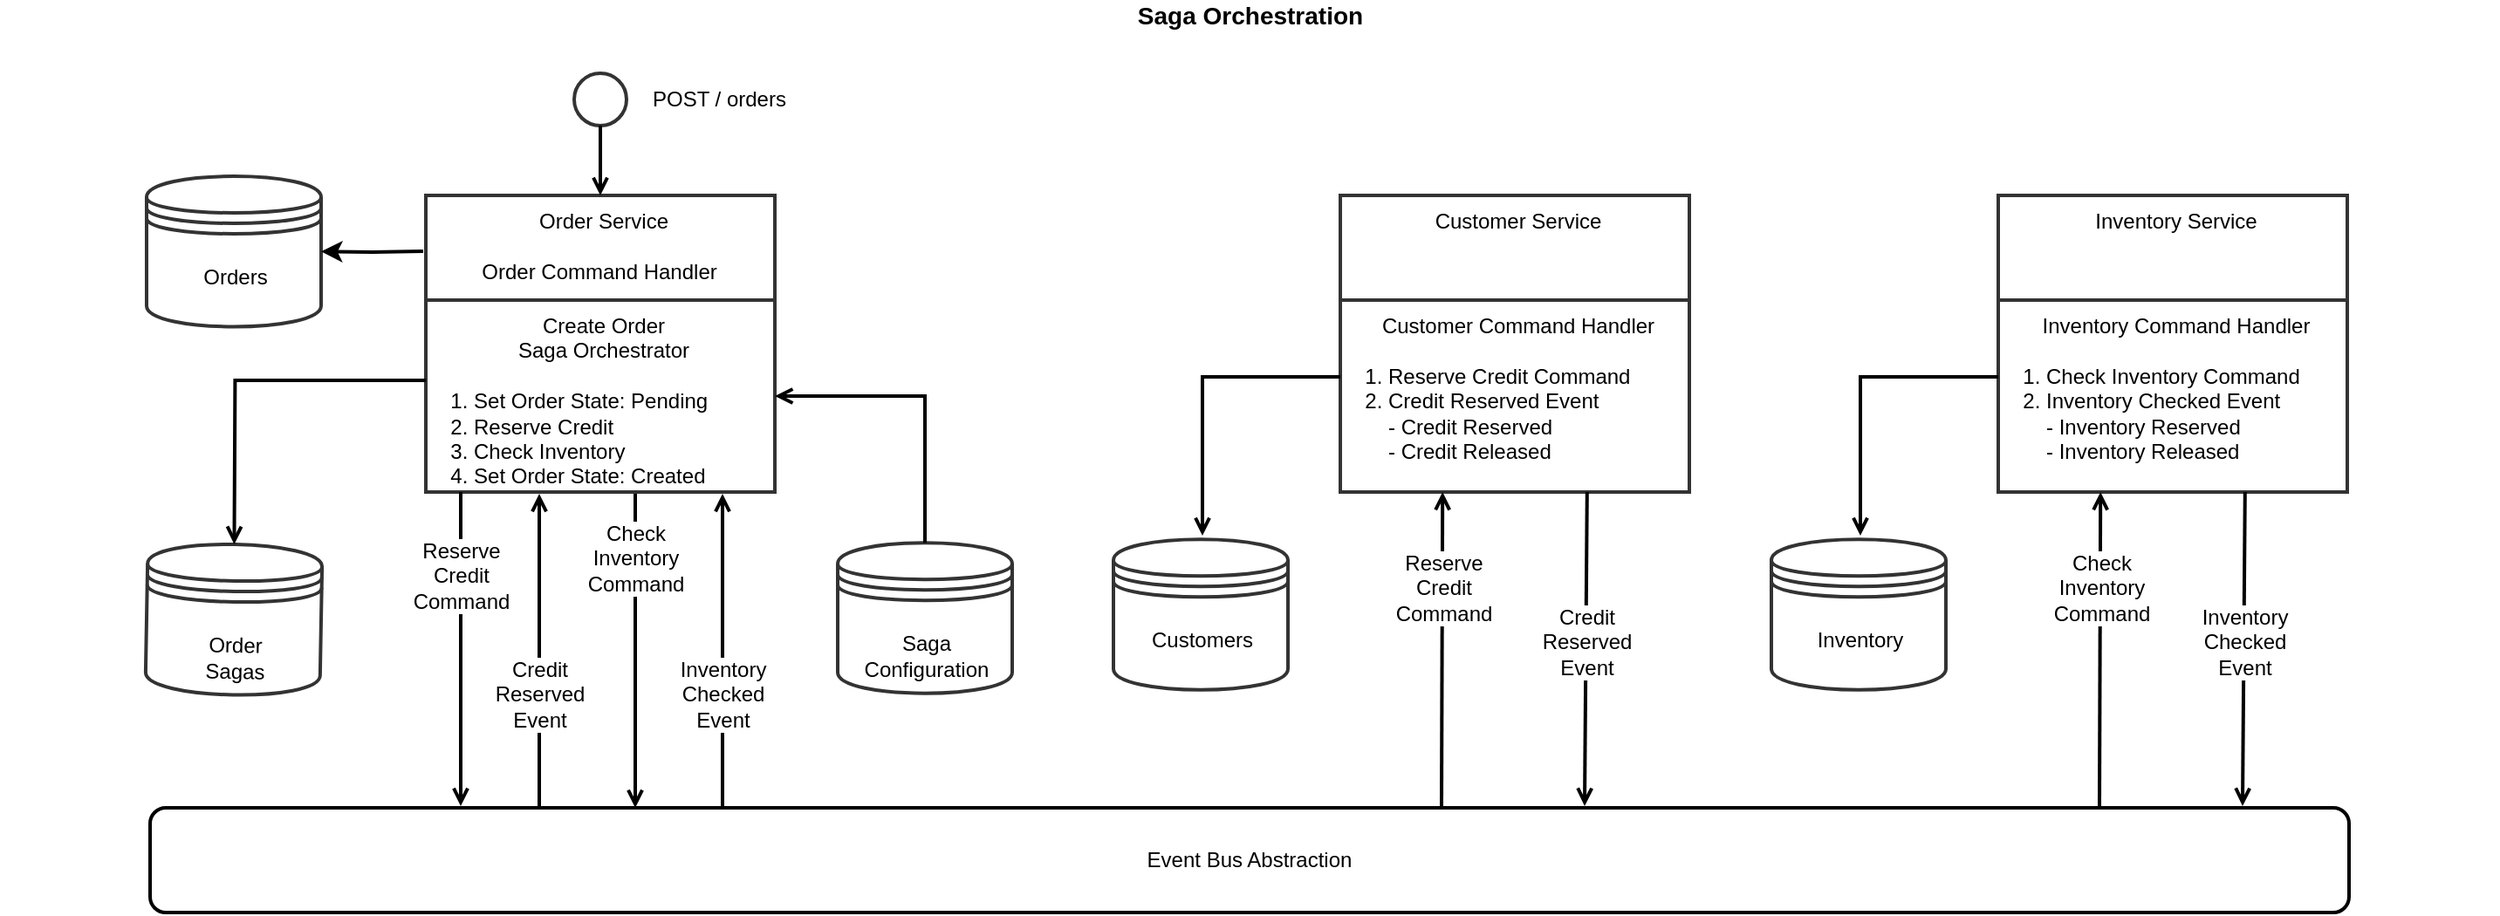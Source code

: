 <mxfile version="17.1.3" type="device"><diagram id="q7bKfNmOnfMJXmfTkaWX" name="Page-1"><mxGraphModel dx="1022" dy="577" grid="1" gridSize="10" guides="1" tooltips="1" connect="1" arrows="1" fold="1" page="1" pageScale="1" pageWidth="850" pageHeight="1100" math="0" shadow="0"><root><mxCell id="0"/><mxCell id="1" parent="0"/><mxCell id="uRNP_jiMJINijKIr2q31-1" value="&lt;div style='width: 189.0px;height:auto;word-break: break-word;'&gt;&lt;div align=&quot;center&quot;&gt;&lt;span style=&quot;text-decoration:none;font-size:12px;font-family:Arial; line-height: 0;&quot;&gt;&lt;span style=&quot;text-decoration:none; line-height: normal;&quot;&gt;Order Service&lt;/span&gt;&lt;/span&gt;&lt;/div&gt;&lt;/div&gt;" style="shape=rect;shadow=0;strokeWidth=2;fillColor=#FFFFFF;strokeColor=#333333;opacity=100.0;html=1;nl2Br=0;verticalAlign=top;align=center;spacingLeft=4.0;spacingRight=0;spacingTop=1.0;spacingBottom=8;whiteSpace=wrap;gliffyId=0;" vertex="1" parent="1"><mxGeometry x="248" y="135" width="200" height="60" as="geometry"/></mxCell><mxCell id="uRNP_jiMJINijKIr2q31-2" value="&lt;div style='width: 189.0px;height:auto;word-break: break-word;'&gt;&lt;div align=&quot;center&quot;&gt;&lt;span style=&quot;text-decoration:none;font-size:12px;font-family:Arial; line-height: 0;&quot;&gt;&lt;span style=&quot;text-decoration:none; line-height: normal;&quot;&gt;Create Order&lt;/span&gt;&lt;/span&gt;&lt;/div&gt;&lt;div align=&quot;center&quot;&gt;&lt;span style=&quot;text-decoration:none;font-size:12px;font-family:Arial; line-height: 0;&quot;&gt;&lt;span style=&quot;text-decoration:none; line-height: normal;&quot;&gt;Saga Orchestrator&lt;/span&gt;&lt;/span&gt;&lt;/div&gt;&lt;div align=&quot;center&quot;&gt;&lt;span style=&quot;text-decoration:none; line-height: normal;&quot;&gt;&amp;nbsp;&lt;/span&gt;&lt;/div&gt;&lt;div align=&quot;left&quot;&gt;&lt;span style=&quot; line-height: normal;&quot;&gt;&amp;nbsp; 1. Set Order State: Pending&lt;/span&gt;&lt;/div&gt;&lt;div align=&quot;left&quot;&gt;&lt;span style=&quot; line-height: normal;&quot;&gt;&amp;nbsp; 2. Reserve Credit&lt;/span&gt;&lt;/div&gt;&lt;div align=&quot;left&quot;&gt;&lt;span style=&quot; line-height: normal;&quot;&gt;&amp;nbsp; 3. Check Inventory&lt;/span&gt;&lt;/div&gt;&lt;div align=&quot;left&quot;&gt;&lt;span style=&quot; line-height: normal;&quot;&gt;&amp;nbsp; 4. Set Order State: Created&lt;/span&gt;&lt;/div&gt;&lt;div align=&quot;center&quot;&gt;&lt;/div&gt;&lt;/div&gt;" style="shape=rect;shadow=0;strokeWidth=2;fillColor=#FFFFFF;strokeColor=#333333;opacity=100.0;html=1;nl2Br=0;verticalAlign=top;align=center;spacingLeft=4.0;spacingRight=0;spacingTop=1.0;spacingBottom=8;whiteSpace=wrap;gliffyId=2;" vertex="1" parent="1"><mxGeometry x="248" y="195" width="200" height="110" as="geometry"/></mxCell><mxCell id="uRNP_jiMJINijKIr2q31-3" style="shape=ellipse;perimeter=ellipsePerimeter;shadow=0;strokeWidth=2;fillColor=#FFFFFF;strokeColor=#333333;opacity=100.0;gliffyId=5;" vertex="1" parent="1"><mxGeometry x="333" y="65" width="30" height="30" as="geometry"/></mxCell><mxCell id="uRNP_jiMJINijKIr2q31-4" style="shape=filledEdge;strokeWidth=2;strokeColor=#000000;fillColor=none;startArrow=none;startFill=0;startSize=6;endArrow=open;endFill=0;endSize=6;rounded=0;gliffyId=7;edgeStyle=orthogonalEdgeStyle;" edge="1" parent="1" source="uRNP_jiMJINijKIr2q31-3" target="uRNP_jiMJINijKIr2q31-1"><mxGeometry width="1" height="37" relative="1" as="geometry"><Array as="points"><mxPoint x="348" y="95"/><mxPoint x="348" y="135"/></Array></mxGeometry></mxCell><mxCell id="uRNP_jiMJINijKIr2q31-5" value="&lt;div style='width: 87.0px;height:auto;word-break: break-word;'&gt;&lt;div align=&quot;left&quot;&gt;&lt;span style=&quot;font-size:12px;font-family:Arial; line-height: 0;&quot;&gt;&lt;span style=&quot; line-height: normal;&quot;&gt;POST / orders&lt;/span&gt;&lt;/span&gt;&lt;/div&gt;&lt;/div&gt;" style="text;html=1;nl2Br=0;html=1;nl2Br=0;verticalAlign=middle;align=left;spacingLeft=0.0;spacingRight=0;whiteSpace=wrap;gliffyId=9;" vertex="1" parent="1"><mxGeometry x="375.5" y="73" width="90" height="14" as="geometry"/></mxCell><mxCell id="uRNP_jiMJINijKIr2q31-6" value="&lt;div style='width: 93.0px;height:auto;word-break: break-word;'&gt;&lt;div align=&quot;center&quot;&gt;&lt;span style=&quot;text-decoration:none;font-size:12px;font-family:Arial; line-height: 0;&quot;&gt;&lt;span style=&quot;text-decoration:none; line-height: normal;&quot;&gt;&amp;nbsp;&lt;/span&gt;&lt;/span&gt;&lt;/div&gt;&lt;div align=&quot;center&quot;&gt;&lt;span style=&quot;text-decoration:none;font-size:12px;font-family:Arial; line-height: 0;&quot;&gt;&lt;span style=&quot;text-decoration:none; line-height: normal;&quot;&gt;Saga Configuration&lt;/span&gt;&lt;/span&gt;&lt;/div&gt;&lt;/div&gt;" style="shape=datastore;shadow=0;strokeWidth=2;fillColor=#FFFFFF;strokeColor=#333333;opacity=100.0;html=1;nl2Br=0;verticalAlign=middle;align=center;spacingLeft=2.0;spacingRight=0;whiteSpace=wrap;gliffyId=13;" vertex="1" parent="1"><mxGeometry x="484" y="334.105" width="100" height="86.25" as="geometry"/></mxCell><mxCell id="uRNP_jiMJINijKIr2q31-7" value="&lt;div style='width: 93.0px;height:auto;word-break: break-word;'&gt;&lt;div align=&quot;center&quot;&gt;&lt;span style=&quot;text-decoration:none;font-size:12px;font-family:Arial; line-height: 0;&quot;&gt;&lt;span style=&quot;text-decoration:none; line-height: normal;&quot;&gt;&amp;nbsp;&lt;/span&gt;&lt;/span&gt;&lt;/div&gt;&lt;div align=&quot;center&quot;&gt;&lt;span style=&quot;text-decoration:none;font-size:12px;font-family:Arial; line-height: 0;&quot;&gt;&lt;span style=&quot;text-decoration:none; line-height: normal;&quot;&gt;Order&lt;/span&gt;&lt;/span&gt;&lt;/div&gt;&lt;div align=&quot;center&quot;&gt;&lt;span style=&quot;text-decoration:none;font-size:12px;font-family:Arial; line-height: 0;&quot;&gt;&lt;span style=&quot;text-decoration:none; line-height: normal;&quot;&gt;Sagas&lt;/span&gt;&lt;/span&gt;&lt;/div&gt;&lt;/div&gt;" style="shape=datastore;shadow=0;strokeWidth=2;fillColor=#FFFFFF;strokeColor=#333333;opacity=100.0;rotation=1.032;html=1;nl2Br=0;verticalAlign=middle;align=center;spacingLeft=2.0;spacingRight=0;whiteSpace=wrap;gliffyId=20;" vertex="1" parent="1"><mxGeometry x="88" y="335" width="100" height="86.25" as="geometry"/></mxCell><mxCell id="uRNP_jiMJINijKIr2q31-9" style="shape=filledEdge;strokeWidth=2;strokeColor=#000000;fillColor=none;startArrow=none;startFill=0;startSize=6;endArrow=open;endFill=0;endSize=6;rounded=0;html=1;nl2Br=0;gliffyId=27;edgeStyle=orthogonalEdgeStyle;" edge="1" parent="1" source="uRNP_jiMJINijKIr2q31-2"><mxGeometry width="2" height="165" relative="1" as="geometry"><mxPoint x="268" y="485" as="targetPoint"/><Array as="points"><mxPoint x="268" y="305"/></Array></mxGeometry></mxCell><mxCell id="uRNP_jiMJINijKIr2q31-10" value="&lt;div style='width: 66.356px;height:auto;word-break: break-word;'&gt;&lt;div align=&quot;center&quot;&gt;&lt;span style=&quot;font-size:12px;font-family:Arial; line-height: 0;&quot;&gt;&lt;span style=&quot; line-height: normal;&quot;&gt;Reserve&lt;/span&gt;&lt;/span&gt;&lt;/div&gt;&lt;div align=&quot;center&quot;&gt;&lt;span style=&quot;font-size:12px;font-family:Arial; line-height: 0;&quot;&gt;&lt;span style=&quot; line-height: normal;&quot;&gt;Credit&lt;/span&gt;&lt;/span&gt;&lt;/div&gt;&lt;div align=&quot;center&quot;&gt;&lt;span style=&quot;font-size:12px;font-family:Arial; line-height: 0;&quot;&gt;&lt;span style=&quot; line-height: normal;&quot;&gt;Command&lt;/span&gt;&lt;/span&gt;&lt;/div&gt;&lt;/div&gt;" style="text;html=1;nl2Br=0;labelBackgroundColor=#FFFFFF;html=1;nl2Br=0;verticalAlign=middle;align=center;spacingLeft=0.0;spacingRight=0;gliffyId=28;" vertex="1" parent="uRNP_jiMJINijKIr2q31-9"><mxGeometry x="-0.467" relative="1" as="geometry"><mxPoint as="offset"/></mxGeometry></mxCell><mxCell id="uRNP_jiMJINijKIr2q31-11" style="shape=filledEdge;strokeWidth=2;strokeColor=#000000;fillColor=none;startArrow=open;startFill=0;startSize=6;endArrow=none;endFill=0;endSize=6;rounded=0;html=1;nl2Br=0;gliffyId=30;edgeStyle=orthogonalEdgeStyle;" edge="1" parent="1"><mxGeometry width="2" height="165" relative="1" as="geometry"><mxPoint x="313" y="306" as="sourcePoint"/><mxPoint x="313" y="486" as="targetPoint"/></mxGeometry></mxCell><mxCell id="uRNP_jiMJINijKIr2q31-12" value="&lt;div style='width: 62.362px;height:auto;word-break: break-word;'&gt;&lt;div align=&quot;center&quot;&gt;&lt;span style=&quot;font-size:12px;font-family:Arial; line-height: 0;&quot;&gt;&lt;span style=&quot; line-height: normal;&quot;&gt;Credit&lt;/span&gt;&lt;/span&gt;&lt;/div&gt;&lt;div align=&quot;center&quot;&gt;&lt;span style=&quot;font-size:12px;font-family:Arial; line-height: 0;&quot;&gt;&lt;span style=&quot; line-height: normal;&quot;&gt;Reserved&lt;/span&gt;&lt;/span&gt;&lt;/div&gt;&lt;div align=&quot;center&quot;&gt;&lt;span style=&quot;font-size:12px;font-family:Arial; line-height: 0;&quot;&gt;&lt;span style=&quot; line-height: normal;&quot;&gt;Event&lt;/span&gt;&lt;/span&gt;&lt;/div&gt;&lt;/div&gt;" style="text;html=1;nl2Br=0;labelBackgroundColor=#FFFFFF;html=1;nl2Br=0;verticalAlign=middle;align=center;spacingLeft=0.0;spacingRight=0;gliffyId=31;" vertex="1" parent="uRNP_jiMJINijKIr2q31-11"><mxGeometry x="0.278" relative="1" as="geometry"><mxPoint as="offset"/></mxGeometry></mxCell><mxCell id="uRNP_jiMJINijKIr2q31-13" style="shape=filledEdge;strokeWidth=2;strokeColor=#000000;fillColor=none;startArrow=none;startFill=0;startSize=6;endArrow=open;endFill=0;endSize=6;rounded=0;html=1;nl2Br=0;gliffyId=55;edgeStyle=orthogonalEdgeStyle;" edge="1" parent="1"><mxGeometry width="2" height="165" relative="1" as="geometry"><mxPoint x="368" y="306" as="sourcePoint"/><mxPoint x="368" y="486" as="targetPoint"/></mxGeometry></mxCell><mxCell id="uRNP_jiMJINijKIr2q31-14" value="&lt;div style='width: 66.356px;height:auto;word-break: break-word;'&gt;&lt;div align=&quot;center&quot;&gt;&lt;span style=&quot;font-size:12px;font-family:Arial; line-height: 0;&quot;&gt;&lt;span style=&quot; line-height: normal;&quot;&gt;Check&lt;/span&gt;&lt;/span&gt;&lt;/div&gt;&lt;div align=&quot;center&quot;&gt;&lt;span style=&quot;font-size:12px;font-family:Arial; line-height: 0;&quot;&gt;&lt;span style=&quot; line-height: normal;&quot;&gt;Inventory&lt;/span&gt;&lt;/span&gt;&lt;/div&gt;&lt;div align=&quot;center&quot;&gt;&lt;span style=&quot;font-size:12px;font-family:Arial; line-height: 0;&quot;&gt;&lt;span style=&quot; line-height: normal;&quot;&gt;Command&lt;/span&gt;&lt;/span&gt;&lt;/div&gt;&lt;/div&gt;" style="text;html=1;nl2Br=0;labelBackgroundColor=#FFFFFF;html=1;nl2Br=0;verticalAlign=middle;align=center;spacingLeft=0.0;spacingRight=0;gliffyId=56;" vertex="1" parent="uRNP_jiMJINijKIr2q31-13"><mxGeometry x="-0.589" relative="1" as="geometry"><mxPoint as="offset"/></mxGeometry></mxCell><mxCell id="uRNP_jiMJINijKIr2q31-15" style="shape=filledEdge;strokeWidth=2;strokeColor=#000000;fillColor=none;startArrow=open;startFill=0;startSize=6;endArrow=none;endFill=0;endSize=6;rounded=0;html=1;nl2Br=0;gliffyId=57;edgeStyle=orthogonalEdgeStyle;" edge="1" parent="1"><mxGeometry width="2" height="165" relative="1" as="geometry"><mxPoint x="418" y="306" as="sourcePoint"/><mxPoint x="418" y="486" as="targetPoint"/></mxGeometry></mxCell><mxCell id="uRNP_jiMJINijKIr2q31-16" value="&lt;div style='width: 60.362px;height:auto;word-break: break-word;'&gt;&lt;div align=&quot;center&quot;&gt;&lt;span style=&quot;font-size:12px;font-family:Arial; line-height: 0;&quot;&gt;&lt;span style=&quot; line-height: normal;&quot;&gt;Inventory&lt;/span&gt;&lt;/span&gt;&lt;/div&gt;&lt;div align=&quot;center&quot;&gt;&lt;span style=&quot;font-size:12px;font-family:Arial; line-height: 0;&quot;&gt;&lt;span style=&quot; line-height: normal;&quot;&gt;Checked&lt;/span&gt;&lt;/span&gt;&lt;/div&gt;&lt;div align=&quot;center&quot;&gt;&lt;span style=&quot;font-size:12px;font-family:Arial; line-height: 0;&quot;&gt;&lt;span style=&quot; line-height: normal;&quot;&gt;Event&lt;/span&gt;&lt;/span&gt;&lt;/div&gt;&lt;/div&gt;" style="text;html=1;nl2Br=0;labelBackgroundColor=#FFFFFF;html=1;nl2Br=0;verticalAlign=middle;align=center;spacingLeft=0.0;spacingRight=0;gliffyId=58;" vertex="1" parent="uRNP_jiMJINijKIr2q31-15"><mxGeometry x="0.278" relative="1" as="geometry"><mxPoint as="offset"/></mxGeometry></mxCell><mxCell id="uRNP_jiMJINijKIr2q31-17" value="&lt;div style='width: 189.0px;height:auto;word-break: break-word;'&gt;&lt;div align=&quot;center&quot;&gt;&lt;span style=&quot;text-decoration:none;font-size:12px;font-family:Arial; line-height: 0;&quot;&gt;&lt;span style=&quot;text-decoration:none; line-height: normal;&quot;&gt;Customer Service&lt;/span&gt;&lt;/span&gt;&lt;/div&gt;&lt;/div&gt;" style="shape=rect;shadow=0;strokeWidth=2;fillColor=#FFFFFF;strokeColor=#333333;opacity=100.0;html=1;nl2Br=0;verticalAlign=top;align=center;spacingLeft=4.0;spacingRight=0;spacingTop=1.0;spacingBottom=8;whiteSpace=wrap;gliffyId=59;" vertex="1" parent="1"><mxGeometry x="772" y="135" width="200" height="60" as="geometry"/></mxCell><mxCell id="uRNP_jiMJINijKIr2q31-18" value="&lt;div style='width: 189.0px;height:auto;word-break: break-word;'&gt;&lt;div align=&quot;center&quot;&gt;&lt;span style=&quot;text-decoration:none; line-height: normal;&quot;&gt;Customer Command Handler&lt;/span&gt;&lt;/div&gt;&lt;div align=&quot;center&quot;&gt;&lt;span style=&quot;text-decoration:none; line-height: normal;&quot;&gt;&amp;nbsp;&lt;/span&gt;&lt;/div&gt;&lt;div align=&quot;left&quot;&gt;&lt;span style=&quot; line-height: normal;&quot;&gt;&amp;nbsp; 1. Reserve Credit Command&lt;/span&gt;&lt;/div&gt;&lt;div align=&quot;left&quot;&gt;&lt;span style=&quot; line-height: normal;&quot;&gt;&amp;nbsp; 2. Credit Reserved Event&lt;/span&gt;&lt;span style=&quot;text-decoration:none; line-height: normal;&quot;&gt;&lt;br /&gt;&lt;/span&gt;&lt;/div&gt;&lt;div align=&quot;left&quot;&gt;&lt;span style=&quot; line-height: normal;&quot;&gt;&amp;nbsp; &amp;nbsp; &amp;nbsp; - Credit Reserved&lt;/span&gt;&lt;/div&gt;&lt;div align=&quot;left&quot;&gt;&lt;span style=&quot; line-height: normal;&quot;&gt;&amp;nbsp; &amp;nbsp; &amp;nbsp; - Credit Released&lt;/span&gt;&lt;/div&gt;&lt;div align=&quot;center&quot;&gt;&lt;/div&gt;&lt;/div&gt;" style="shape=rect;shadow=0;strokeWidth=2;fillColor=#FFFFFF;strokeColor=#333333;opacity=100.0;html=1;nl2Br=0;verticalAlign=top;align=center;spacingLeft=4.0;spacingRight=0;spacingTop=1.0;spacingBottom=8;whiteSpace=wrap;gliffyId=61;" vertex="1" parent="1"><mxGeometry x="772" y="195" width="200" height="110" as="geometry"/></mxCell><mxCell id="uRNP_jiMJINijKIr2q31-19" style="shape=filledEdge;strokeWidth=2;strokeColor=#000000;fillColor=none;startArrow=open;startFill=0;startSize=6;endArrow=none;endFill=0;endSize=6;rounded=0;html=1;nl2Br=0;gliffyId=63;exitX=0.293;exitY=1.0;exitPerimeter=0;" edge="1" parent="1" source="uRNP_jiMJINijKIr2q31-18"><mxGeometry width="4" height="180" relative="1" as="geometry"><mxPoint x="830" y="485" as="targetPoint"/><Array as="points"><mxPoint x="830.579" y="305"/></Array></mxGeometry></mxCell><mxCell id="uRNP_jiMJINijKIr2q31-20" value="&lt;div style='width: 66.356px;height:auto;word-break: break-word;'&gt;&lt;div align=&quot;center&quot;&gt;&lt;span style=&quot;font-size:12px;font-family:Arial; line-height: 0;&quot;&gt;&lt;span style=&quot; line-height: normal;&quot;&gt;Reserve&lt;/span&gt;&lt;/span&gt;&lt;/div&gt;&lt;div align=&quot;center&quot;&gt;&lt;span style=&quot;font-size:12px;font-family:Arial; line-height: 0;&quot;&gt;&lt;span style=&quot; line-height: normal;&quot;&gt;Credit&lt;/span&gt;&lt;/span&gt;&lt;/div&gt;&lt;div align=&quot;center&quot;&gt;&lt;span style=&quot;font-size:12px;font-family:Arial; line-height: 0;&quot;&gt;&lt;span style=&quot; line-height: normal;&quot;&gt;Command&lt;/span&gt;&lt;/span&gt;&lt;/div&gt;&lt;/div&gt;" style="text;html=1;nl2Br=0;labelBackgroundColor=#FFFFFF;html=1;nl2Br=0;verticalAlign=middle;align=center;spacingLeft=0.0;spacingRight=0;gliffyId=64;" vertex="1" parent="uRNP_jiMJINijKIr2q31-19"><mxGeometry x="-0.389" relative="1" as="geometry"><mxPoint as="offset"/></mxGeometry></mxCell><mxCell id="uRNP_jiMJINijKIr2q31-21" style="shape=filledEdge;strokeWidth=2;strokeColor=#000000;fillColor=none;startArrow=none;startFill=0;startSize=6;endArrow=open;endFill=0;endSize=6;rounded=0;html=1;nl2Br=0;gliffyId=65;exitX=0.707;exitY=1.0;exitPerimeter=0;" edge="1" parent="1" source="uRNP_jiMJINijKIr2q31-18"><mxGeometry width="7" height="176" relative="1" as="geometry"><mxPoint x="912" y="485" as="targetPoint"/><Array as="points"><mxPoint x="913.421" y="305"/></Array></mxGeometry></mxCell><mxCell id="uRNP_jiMJINijKIr2q31-22" value="&lt;div style='width: 62.362px;height:auto;word-break: break-word;'&gt;&lt;div align=&quot;center&quot;&gt;&lt;span style=&quot;font-size:12px;font-family:Arial; line-height: 0;&quot;&gt;&lt;span style=&quot; line-height: normal;&quot;&gt;Credit&lt;/span&gt;&lt;/span&gt;&lt;/div&gt;&lt;div align=&quot;center&quot;&gt;&lt;span style=&quot;font-size:12px;font-family:Arial; line-height: 0;&quot;&gt;&lt;span style=&quot; line-height: normal;&quot;&gt;Reserved&lt;/span&gt;&lt;/span&gt;&lt;/div&gt;&lt;div align=&quot;center&quot;&gt;&lt;span style=&quot;font-size:12px;font-family:Arial; line-height: 0;&quot;&gt;&lt;span style=&quot; line-height: normal;&quot;&gt;Event&lt;/span&gt;&lt;/span&gt;&lt;/div&gt;&lt;/div&gt;" style="text;html=1;nl2Br=0;labelBackgroundColor=#FFFFFF;html=1;nl2Br=0;verticalAlign=middle;align=center;spacingLeft=0.0;spacingRight=0;gliffyId=66;" vertex="1" parent="uRNP_jiMJINijKIr2q31-21"><mxGeometry x="-0.044" relative="1" as="geometry"><mxPoint as="offset"/></mxGeometry></mxCell><mxCell id="uRNP_jiMJINijKIr2q31-23" value="&lt;div style='width: 93.0px;height:auto;word-break: break-word;'&gt;&lt;div align=&quot;center&quot;&gt;&lt;span style=&quot;font-size:12px;font-family:Arial; line-height: normal;&quot;&gt;Customers&lt;span style=&quot;text-decoration:none; line-height: normal;&quot;&gt;&lt;br /&gt;&lt;/span&gt;&lt;/span&gt;&lt;/div&gt;&lt;/div&gt;" style="shape=datastore;shadow=0;strokeWidth=2;fillColor=#FFFFFF;strokeColor=#333333;opacity=100.0;html=1;nl2Br=0;verticalAlign=middle;align=center;spacingLeft=2.0;spacingRight=0;whiteSpace=wrap;gliffyId=68;" vertex="1" parent="1"><mxGeometry x="642" y="332.105" width="100" height="86.25" as="geometry"/></mxCell><mxCell id="uRNP_jiMJINijKIr2q31-24" style="shape=filledEdge;strokeWidth=2;strokeColor=#000000;fillColor=none;startArrow=none;startFill=0;startSize=6;endArrow=open;endFill=0;endSize=6;rounded=0;gliffyId=71;edgeStyle=orthogonalEdgeStyle;" edge="1" parent="1" source="uRNP_jiMJINijKIr2q31-18"><mxGeometry width="108" height="101" relative="1" as="geometry"><mxPoint x="693" y="330" as="targetPoint"/><Array as="points"><mxPoint x="772" y="239"/><mxPoint x="692.676" y="239"/></Array></mxGeometry></mxCell><mxCell id="uRNP_jiMJINijKIr2q31-25" style="shape=filledEdge;strokeWidth=2;strokeColor=#000000;fillColor=none;startArrow=none;startFill=0;startSize=6;endArrow=open;endFill=0;endSize=6;rounded=0;gliffyId=72;edgeStyle=orthogonalEdgeStyle;" edge="1" parent="1" source="uRNP_jiMJINijKIr2q31-2" target="uRNP_jiMJINijKIr2q31-7"><mxGeometry width="108" height="101" relative="1" as="geometry"><Array as="points"><mxPoint x="248" y="241"/><mxPoint x="138.676" y="241"/><mxPoint x="138.676" y="335.006"/></Array></mxGeometry></mxCell><mxCell id="uRNP_jiMJINijKIr2q31-26" value="&lt;div style='width: 93.0px;height:auto;word-break: break-word;'&gt;&lt;div align=&quot;center&quot;&gt;&lt;span style=&quot;font-size:12px;font-family:Arial; line-height: normal;&quot;&gt;Orders&lt;span style=&quot;text-decoration:none; line-height: normal;&quot;&gt;&lt;br /&gt;&lt;/span&gt;&lt;/span&gt;&lt;/div&gt;&lt;/div&gt;" style="shape=datastore;shadow=0;strokeWidth=2;fillColor=#FFFFFF;strokeColor=#333333;opacity=100.0;html=1;nl2Br=0;verticalAlign=middle;align=center;spacingLeft=2.0;spacingRight=0;whiteSpace=wrap;gliffyId=74;" vertex="1" parent="1"><mxGeometry x="87.997" y="124" width="100" height="86.25" as="geometry"/></mxCell><mxCell id="uRNP_jiMJINijKIr2q31-28" value="&lt;div style='width: 189.0px;height:auto;word-break: break-word;'&gt;&lt;div align=&quot;center&quot;&gt;&lt;span style=&quot;text-decoration:none;font-size:12px;font-family:Arial; line-height: 0;&quot;&gt;&lt;span style=&quot;text-decoration:none; line-height: normal;&quot;&gt;Inventory Service&lt;/span&gt;&lt;/span&gt;&lt;/div&gt;&lt;/div&gt;" style="shape=rect;shadow=0;strokeWidth=2;fillColor=#FFFFFF;strokeColor=#333333;opacity=100.0;html=1;nl2Br=0;verticalAlign=top;align=center;spacingLeft=4.0;spacingRight=0;spacingTop=1.0;spacingBottom=8;whiteSpace=wrap;gliffyId=90;" vertex="1" parent="1"><mxGeometry x="1149" y="135" width="200" height="60" as="geometry"/></mxCell><mxCell id="uRNP_jiMJINijKIr2q31-29" value="&lt;div style='width: 189.0px;height:auto;word-break: break-word;'&gt;&lt;div align=&quot;center&quot;&gt;&lt;span style=&quot;text-decoration:none; line-height: normal;&quot;&gt;Inventory Command Handler&lt;/span&gt;&lt;/div&gt;&lt;div align=&quot;center&quot;&gt;&lt;span style=&quot;text-decoration:none; line-height: normal;&quot;&gt;&amp;nbsp;&lt;/span&gt;&lt;/div&gt;&lt;div align=&quot;left&quot;&gt;&lt;span style=&quot; line-height: normal;&quot;&gt;&amp;nbsp; 1. Check Inventory Command&lt;/span&gt;&lt;/div&gt;&lt;div align=&quot;left&quot;&gt;&lt;span style=&quot; line-height: normal;&quot;&gt;&amp;nbsp; 2. Inventory Checked Event&lt;/span&gt;&lt;span style=&quot;text-decoration:none; line-height: normal;&quot;&gt;&lt;br /&gt;&lt;/span&gt;&lt;/div&gt;&lt;div align=&quot;left&quot;&gt;&lt;span style=&quot; line-height: normal;&quot;&gt;&amp;nbsp; &amp;nbsp; &amp;nbsp; - Inventory Reserved&lt;/span&gt;&lt;/div&gt;&lt;div align=&quot;left&quot;&gt;&lt;span style=&quot; line-height: normal;&quot;&gt;&amp;nbsp; &amp;nbsp; &amp;nbsp; - Inventory Released&lt;/span&gt;&lt;/div&gt;&lt;div align=&quot;center&quot;&gt;&lt;/div&gt;&lt;/div&gt;" style="shape=rect;shadow=0;strokeWidth=2;fillColor=#FFFFFF;strokeColor=#333333;opacity=100.0;html=1;nl2Br=0;verticalAlign=top;align=center;spacingLeft=4.0;spacingRight=0;spacingTop=1.0;spacingBottom=8;whiteSpace=wrap;gliffyId=88;" vertex="1" parent="1"><mxGeometry x="1149" y="195" width="200" height="110" as="geometry"/></mxCell><mxCell id="uRNP_jiMJINijKIr2q31-30" style="shape=filledEdge;strokeWidth=2;strokeColor=#000000;fillColor=none;startArrow=open;startFill=0;startSize=6;endArrow=none;endFill=0;endSize=6;rounded=0;html=1;nl2Br=0;gliffyId=86;exitX=0.293;exitY=1.0;exitPerimeter=0;" edge="1" parent="1" source="uRNP_jiMJINijKIr2q31-29"><mxGeometry width="4" height="180" relative="1" as="geometry"><mxPoint x="1207" y="485" as="targetPoint"/><Array as="points"><mxPoint x="1207.579" y="305"/></Array></mxGeometry></mxCell><mxCell id="uRNP_jiMJINijKIr2q31-31" value="&lt;div style='width: 66.356px;height:auto;word-break: break-word;'&gt;&lt;div align=&quot;center&quot;&gt;&lt;span style=&quot;font-size:12px;font-family:Arial; line-height: 0;&quot;&gt;&lt;span style=&quot; line-height: normal;&quot;&gt;Check&lt;/span&gt;&lt;/span&gt;&lt;/div&gt;&lt;div align=&quot;center&quot;&gt;&lt;span style=&quot;font-size:12px;font-family:Arial; line-height: 0;&quot;&gt;&lt;span style=&quot; line-height: normal;&quot;&gt;Inventory&lt;/span&gt;&lt;/span&gt;&lt;/div&gt;&lt;div align=&quot;center&quot;&gt;&lt;span style=&quot;font-size:12px;font-family:Arial; line-height: 0;&quot;&gt;&lt;span style=&quot; line-height: normal;&quot;&gt;Command&lt;/span&gt;&lt;/span&gt;&lt;/div&gt;&lt;/div&gt;" style="text;html=1;nl2Br=0;labelBackgroundColor=#FFFFFF;html=1;nl2Br=0;verticalAlign=middle;align=center;spacingLeft=0.0;spacingRight=0;gliffyId=87;" vertex="1" parent="uRNP_jiMJINijKIr2q31-30"><mxGeometry x="-0.389" relative="1" as="geometry"><mxPoint as="offset"/></mxGeometry></mxCell><mxCell id="uRNP_jiMJINijKIr2q31-32" style="shape=filledEdge;strokeWidth=2;strokeColor=#000000;fillColor=none;startArrow=none;startFill=0;startSize=6;endArrow=open;endFill=0;endSize=6;rounded=0;html=1;nl2Br=0;gliffyId=84;exitX=0.707;exitY=1.0;exitPerimeter=0;" edge="1" parent="1" source="uRNP_jiMJINijKIr2q31-29"><mxGeometry width="7" height="176" relative="1" as="geometry"><mxPoint x="1289" y="485" as="targetPoint"/><Array as="points"><mxPoint x="1290.421" y="305"/></Array></mxGeometry></mxCell><mxCell id="uRNP_jiMJINijKIr2q31-33" value="&lt;div style='width: 60.362px;height:auto;word-break: break-word;'&gt;&lt;div align=&quot;center&quot;&gt;&lt;span style=&quot;font-size:12px;font-family:Arial; line-height: 0;&quot;&gt;&lt;span style=&quot; line-height: normal;&quot;&gt;Inventory&lt;/span&gt;&lt;/span&gt;&lt;/div&gt;&lt;div align=&quot;center&quot;&gt;&lt;span style=&quot;font-size:12px;font-family:Arial; line-height: 0;&quot;&gt;&lt;span style=&quot; line-height: normal;&quot;&gt;Checked&lt;/span&gt;&lt;/span&gt;&lt;/div&gt;&lt;div align=&quot;center&quot;&gt;&lt;span style=&quot;font-size:12px;font-family:Arial; line-height: 0;&quot;&gt;&lt;span style=&quot; line-height: normal;&quot;&gt;Event&lt;/span&gt;&lt;/span&gt;&lt;/div&gt;&lt;/div&gt;" style="text;html=1;nl2Br=0;labelBackgroundColor=#FFFFFF;html=1;nl2Br=0;verticalAlign=middle;align=center;spacingLeft=0.0;spacingRight=0;gliffyId=85;" vertex="1" parent="uRNP_jiMJINijKIr2q31-32"><mxGeometry x="-0.044" relative="1" as="geometry"><mxPoint as="offset"/></mxGeometry></mxCell><mxCell id="uRNP_jiMJINijKIr2q31-34" value="&lt;div style='width: 93.0px;height:auto;word-break: break-word;'&gt;&lt;div align=&quot;center&quot;&gt;&lt;span style=&quot;font-size:12px;font-family:Arial; line-height: normal;&quot;&gt;Inventory&lt;span style=&quot;text-decoration:none; line-height: normal;&quot;&gt;&lt;br /&gt;&lt;/span&gt;&lt;/span&gt;&lt;/div&gt;&lt;/div&gt;" style="shape=datastore;shadow=0;strokeWidth=2;fillColor=#FFFFFF;strokeColor=#333333;opacity=100.0;html=1;nl2Br=0;verticalAlign=middle;align=center;spacingLeft=2.0;spacingRight=0;whiteSpace=wrap;gliffyId=82;" vertex="1" parent="1"><mxGeometry x="1019" y="332.105" width="100" height="86.25" as="geometry"/></mxCell><mxCell id="uRNP_jiMJINijKIr2q31-35" style="shape=filledEdge;strokeWidth=2;strokeColor=#000000;fillColor=none;startArrow=none;startFill=0;startSize=6;endArrow=open;endFill=0;endSize=6;rounded=0;gliffyId=81;edgeStyle=orthogonalEdgeStyle;" edge="1" parent="1" source="uRNP_jiMJINijKIr2q31-29"><mxGeometry width="108" height="101" relative="1" as="geometry"><mxPoint x="1070" y="330" as="targetPoint"/><Array as="points"><mxPoint x="1149" y="239"/><mxPoint x="1069.676" y="239"/></Array></mxGeometry></mxCell><mxCell id="uRNP_jiMJINijKIr2q31-40" style="edgeStyle=orthogonalEdgeStyle;rounded=0;orthogonalLoop=1;jettySize=auto;html=1;entryX=1;entryY=0.5;entryDx=0;entryDy=0;exitX=0;exitY=0.25;exitDx=0;exitDy=0;strokeWidth=2;" edge="1" parent="1" target="uRNP_jiMJINijKIr2q31-26"><mxGeometry relative="1" as="geometry"><mxPoint x="246.5" y="167" as="sourcePoint"/></mxGeometry></mxCell><mxCell id="uRNP_jiMJINijKIr2q31-36" value="&lt;div style='width: 198.0px;height:auto;word-break: break-word;'&gt;&lt;div align=&quot;center&quot;&gt;&lt;span style=&quot;font-size:12px;font-family:Arial; line-height: 0;&quot;&gt;&lt;span style=&quot; line-height: normal;&quot;&gt;Order Command Handler&lt;/span&gt;&lt;/span&gt;&lt;/div&gt;&lt;/div&gt;" style="text;html=1;nl2Br=0;html=1;nl2Br=0;verticalAlign=middle;align=center;spacingLeft=0.0;spacingRight=0;whiteSpace=wrap;gliffyId=93;" vertex="1" parent="1"><mxGeometry x="246.5" y="171.5" width="201" height="14" as="geometry"/></mxCell><mxCell id="uRNP_jiMJINijKIr2q31-37" value="&lt;div style='width: 1428.0px;height:auto;word-break: break-word;'&gt;&lt;div align=&quot;center&quot;&gt;&lt;span style=&quot;font-weight:bold;font-size:14px;font-family:Arial; line-height: 0;&quot;&gt;&lt;span style=&quot; line-height: normal;&quot;&gt;Saga Orchestration&lt;/span&gt;&lt;/span&gt;&lt;/div&gt;&lt;/div&gt;" style="text;html=1;nl2Br=0;html=1;nl2Br=0;verticalAlign=middle;align=center;spacingLeft=0.0;spacingRight=0;whiteSpace=wrap;gliffyId=96;" vertex="1" parent="1"><mxGeometry x="4.5" y="23.5" width="1431" height="16.5" as="geometry"/></mxCell><mxCell id="uRNP_jiMJINijKIr2q31-38" style="shape=filledEdge;strokeWidth=2;strokeColor=#000000;fillColor=none;startArrow=none;startFill=0;startSize=6;endArrow=open;endFill=0;endSize=6;rounded=0;gliffyId=107;edgeStyle=orthogonalEdgeStyle;" edge="1" parent="1" source="uRNP_jiMJINijKIr2q31-6" target="uRNP_jiMJINijKIr2q31-2"><mxGeometry width="24" height="1" relative="1" as="geometry"><Array as="points"><mxPoint x="534" y="334.105"/><mxPoint x="534" y="250"/><mxPoint x="448" y="250"/></Array></mxGeometry></mxCell><mxCell id="uRNP_jiMJINijKIr2q31-43" value="Event Bus Abstraction" style="rounded=1;whiteSpace=wrap;html=1;strokeWidth=2;" vertex="1" parent="1"><mxGeometry x="90" y="486" width="1260" height="60" as="geometry"/></mxCell></root></mxGraphModel></diagram></mxfile>
